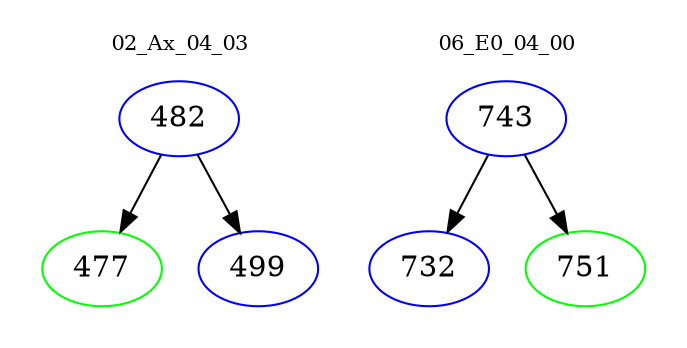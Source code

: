 digraph{
subgraph cluster_0 {
color = white
label = "02_Ax_04_03";
fontsize=10;
T0_482 [label="482", color="blue"]
T0_482 -> T0_477 [color="black"]
T0_477 [label="477", color="green"]
T0_482 -> T0_499 [color="black"]
T0_499 [label="499", color="blue"]
}
subgraph cluster_1 {
color = white
label = "06_E0_04_00";
fontsize=10;
T1_743 [label="743", color="blue"]
T1_743 -> T1_732 [color="black"]
T1_732 [label="732", color="blue"]
T1_743 -> T1_751 [color="black"]
T1_751 [label="751", color="green"]
}
}

